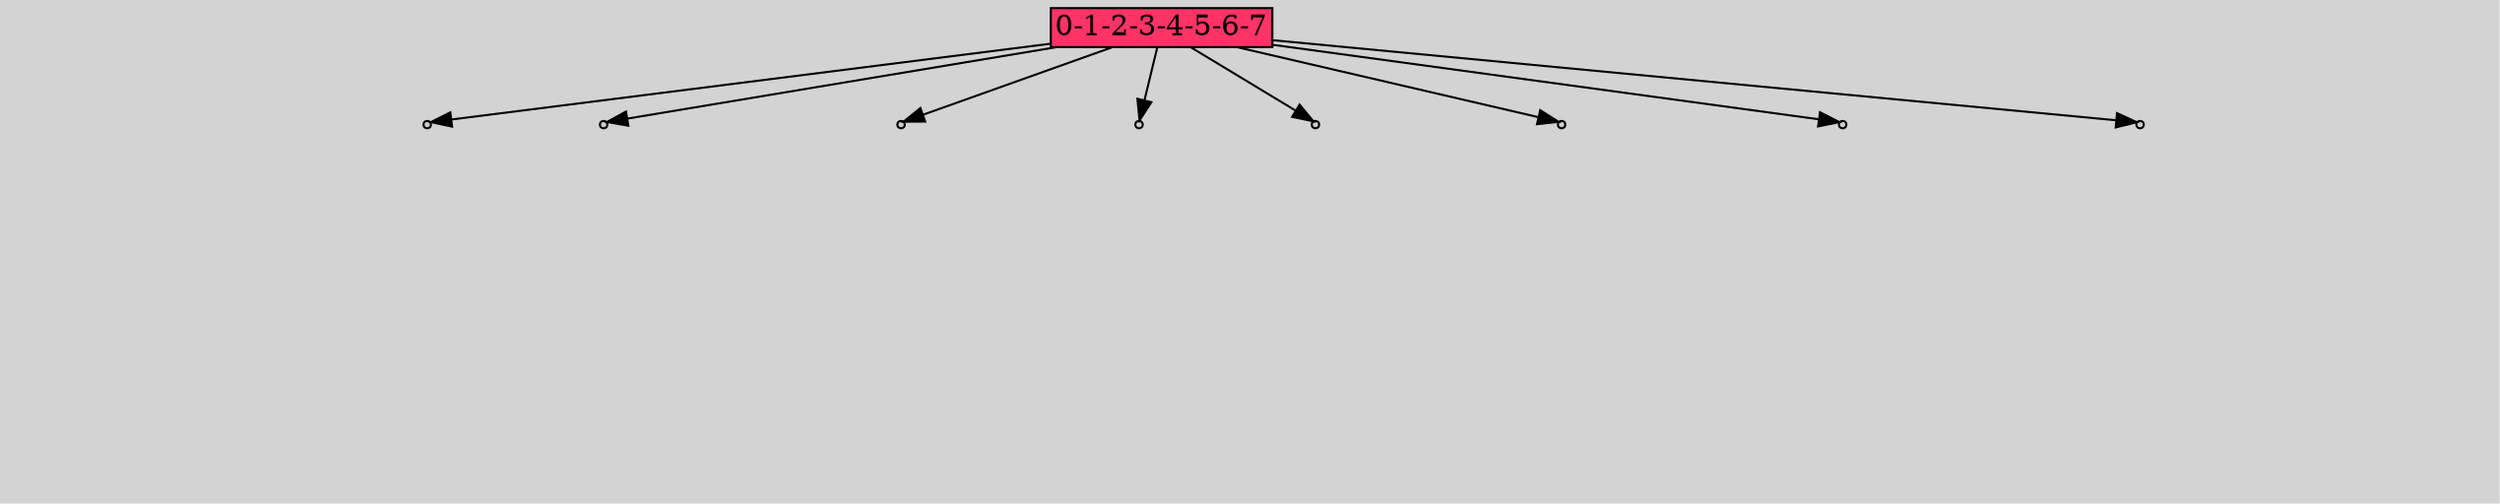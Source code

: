 // File exported with GEGELATI v1.4.0
// On the 2025-07-05 09:40:37
// With the File::TPGGraphDotExporter
digraph{
	graph[pad = "0.212, 0.055" bgcolor = lightgray]
	node[shape=circle style = filled label = ""]
		A413835 [fillcolor="#ff3366" shape=box margin=0.03 width=0 height=0 label="0-1-2-3-4-5-6-7"]
		P2916731 [fillcolor="#cccccc" shape=point label="1"] //
		I2916731 [shape=box style=invis label="19|0&1|11#1|20&#92;n"] //-0.673584|-0.351283|
		P2916731 -> I2916731[style=invis]
		A413835 -> P2916731
		P2916732 [fillcolor="#cccccc" shape=point label="1"] //
		I2916732 [shape=box style=invis label="2|4&1|22#1|7&#92;n7|5&0|20#1|1&#92;n18|0&0|13#1|0&#92;n"] //-0.320075|0.097658|-0.911819|-0.311575|-0.080320|-0.007726|
		P2916732 -> I2916732[style=invis]
		A413835 -> P2916732
		P2916733 [fillcolor="#cccccc" shape=point label="1"] //
		I2916733 [shape=box style=invis label="18|0&1|11#1|0&#92;n"] //-0.566615|-0.351283|
		P2916733 -> I2916733[style=invis]
		A413835 -> P2916733
		P2916734 [fillcolor="#cccccc" shape=point label="1"] //
		I2916734 [shape=box style=invis label="19|0&1|13#1|6&#92;n"] //-0.319727|-0.753411|
		P2916734 -> I2916734[style=invis]
		A413835 -> P2916734
		P2916735 [fillcolor="#cccccc" shape=point label="1"] //
		I2916735 [shape=box style=invis label="14|0&1|6#1|3&#92;n14|0&0|24#1|11&#92;n2|0&0|8#1|15&#92;n"] //0.430153|-0.728800|0.533918|-0.835960|0.202507|0.833992|
		P2916735 -> I2916735[style=invis]
		A413835 -> P2916735
		P2916736 [fillcolor="#cccccc" shape=point label="1"] //
		I2916736 [shape=box style=invis label="11|0&1|4#1|0&#92;n11|1&1|4#0|0&#92;n11|4&1|7#1|8&#92;n10|2&0|20#0|1&#92;n15|7&0|10#0|26&#92;n12|4&1|21#0|7&#92;n8|2&0|28#0|25&#92;n15|1&0|10#0|15&#92;n6|0&0|17#1|26&#92;n"] //-0.854612|-0.003545|0.337920|1.121651|0.954119|0.835837|0.687405|-0.788769|-0.878255|-0.354694|-0.169537|0.074311|0.267219|0.068541|-0.002660|-0.996676|0.711169|0.103762|
		P2916736 -> I2916736[style=invis]
		A413835 -> P2916736
		P2916737 [fillcolor="#cccccc" shape=point label="1"] //
		I2916737 [shape=box style=invis label="15|4&1|5#1|5&#92;n13|0&0|28#1|13&#92;n"] //-0.854785|0.143310|0.628410|-0.807396|
		P2916737 -> I2916737[style=invis]
		A413835 -> P2916737
		P2916738 [fillcolor="#cccccc" shape=point label="1"] //
		I2916738 [shape=box style=invis label="3|4&0|24#1|4&#92;n6|2&0|12#1|7&#92;n1|6&1|11#0|10&#92;n9|2&0|22#1|19&#92;n15|0&0|18#0|11&#92;n4|7&1|17#0|24&#92;n18|7&0|7#0|8&#92;n18|0&0|15#1|0&#92;n"] //0.422557|-0.531961|0.287424|-0.960701|0.333118|0.615686|-0.808890|0.420200|0.417639|-0.369132|0.217471|0.995262|0.613805|-0.237329|-0.031820|-0.007726|
		P2916738 -> I2916738[style=invis]
		A413835 -> P2916738
}
